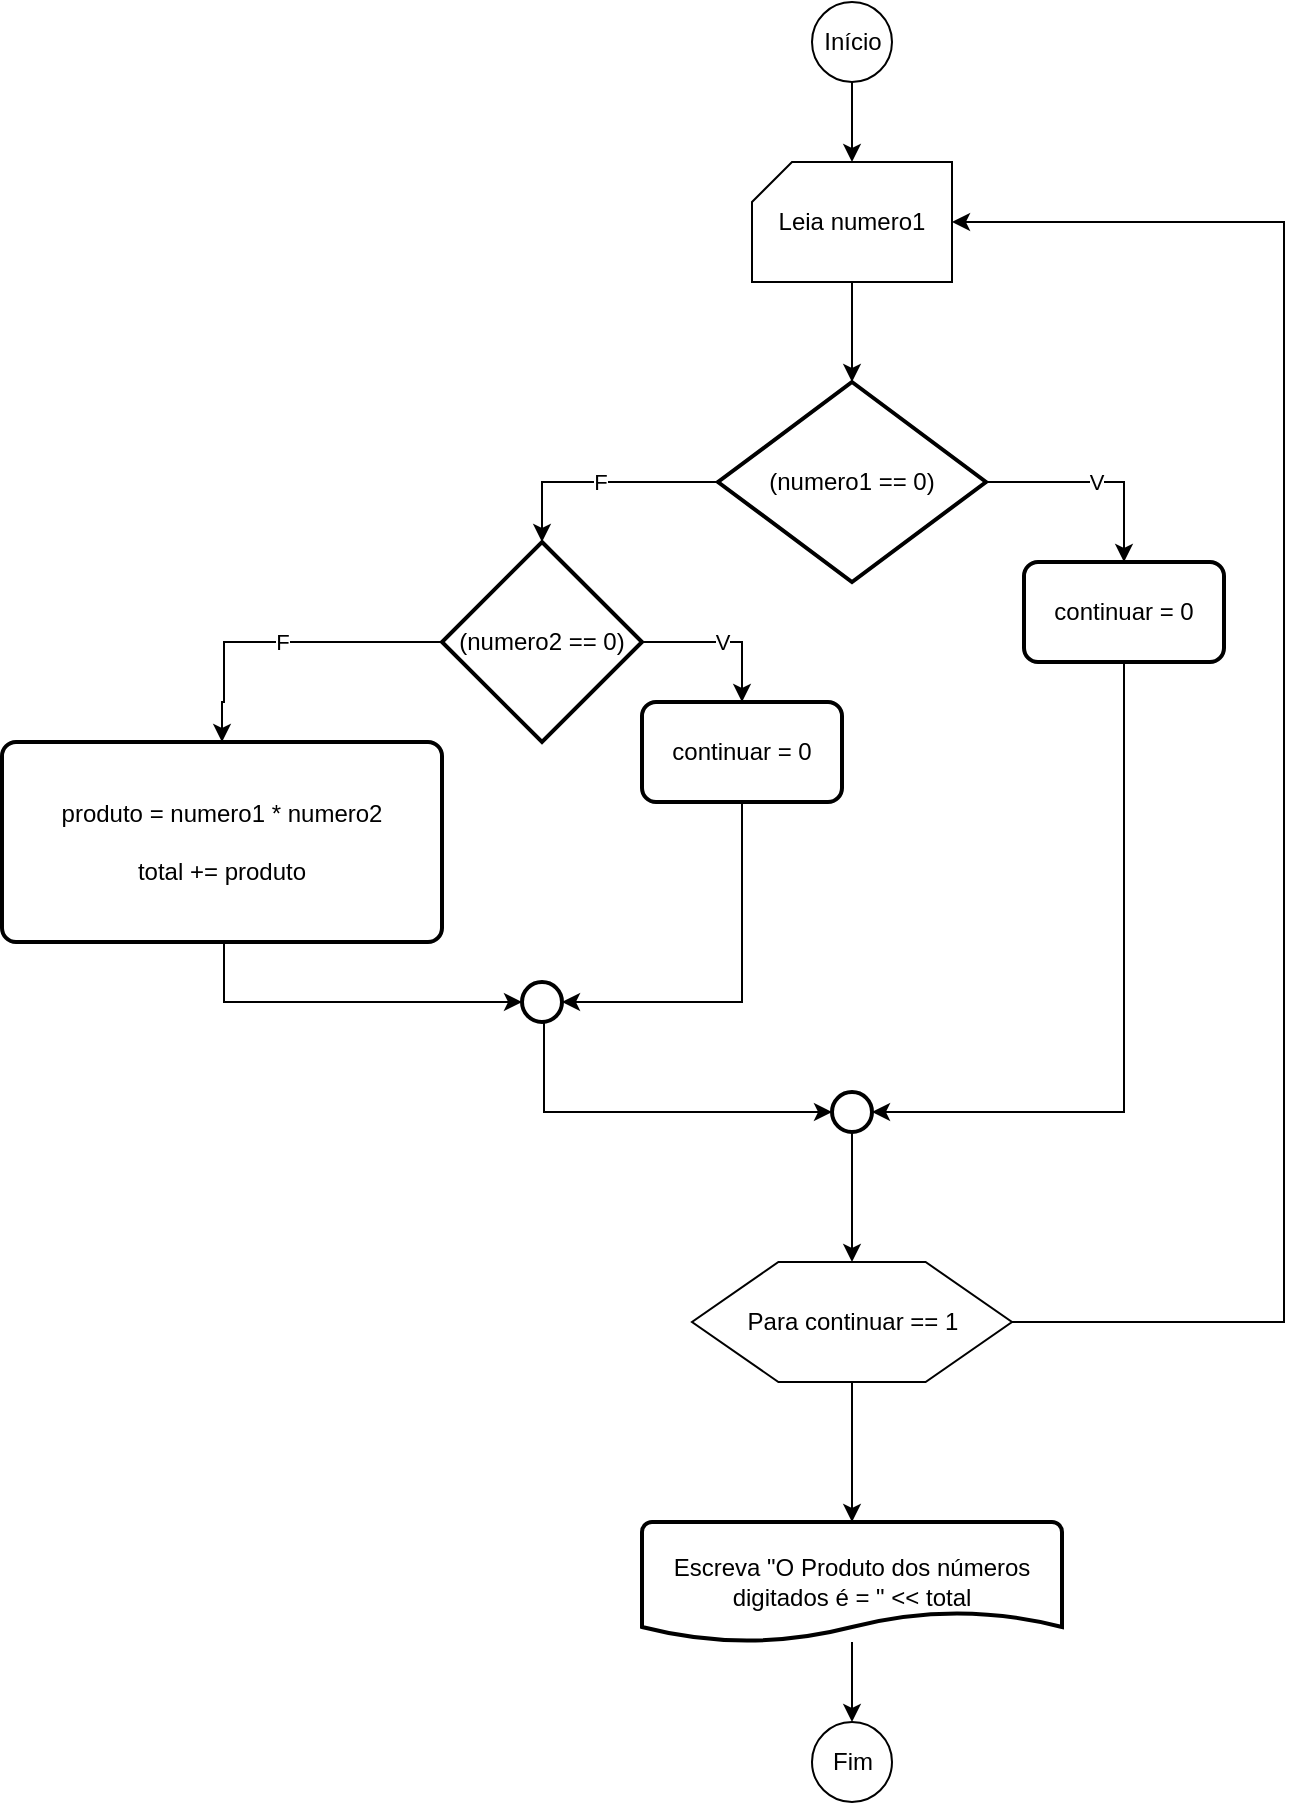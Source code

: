 <mxfile version="18.0.6" type="device"><diagram id="cA1vX4G6LnL0g_Zayi7O" name="Página-1"><mxGraphModel dx="2005" dy="721" grid="1" gridSize="10" guides="1" tooltips="1" connect="1" arrows="1" fold="1" page="1" pageScale="1" pageWidth="827" pageHeight="1169" math="0" shadow="0"><root><mxCell id="0"/><mxCell id="1" parent="0"/><mxCell id="2yFhu3WzO9XrruzzlHZ--3" value="" style="edgeStyle=orthogonalEdgeStyle;rounded=0;orthogonalLoop=1;jettySize=auto;html=1;" edge="1" parent="1" source="dvnRAYETFIJYGeoHaVG1-1" target="2yFhu3WzO9XrruzzlHZ--1"><mxGeometry relative="1" as="geometry"/></mxCell><mxCell id="dvnRAYETFIJYGeoHaVG1-1" value="Início" style="verticalLabelPosition=middle;verticalAlign=middle;html=1;shape=mxgraph.flowchart.on-page_reference;labelPosition=center;align=center;" parent="1" vertex="1"><mxGeometry x="394" y="20" width="40" height="40" as="geometry"/></mxCell><mxCell id="2yFhu3WzO9XrruzzlHZ--7" value="" style="edgeStyle=orthogonalEdgeStyle;rounded=0;orthogonalLoop=1;jettySize=auto;html=1;" edge="1" parent="1" source="2yFhu3WzO9XrruzzlHZ--1" target="2yFhu3WzO9XrruzzlHZ--6"><mxGeometry relative="1" as="geometry"/></mxCell><mxCell id="2yFhu3WzO9XrruzzlHZ--1" value="Leia numero1" style="verticalLabelPosition=middle;verticalAlign=middle;html=1;shape=card;whiteSpace=wrap;size=20;arcSize=12;labelPosition=center;align=center;" vertex="1" parent="1"><mxGeometry x="364" y="100" width="100" height="60" as="geometry"/></mxCell><mxCell id="2yFhu3WzO9XrruzzlHZ--26" style="edgeStyle=orthogonalEdgeStyle;rounded=0;orthogonalLoop=1;jettySize=auto;html=1;entryX=0;entryY=0.5;entryDx=0;entryDy=0;entryPerimeter=0;" edge="1" parent="1" source="2yFhu3WzO9XrruzzlHZ--2" target="2yFhu3WzO9XrruzzlHZ--25"><mxGeometry relative="1" as="geometry"><Array as="points"><mxPoint x="100" y="520"/></Array></mxGeometry></mxCell><mxCell id="2yFhu3WzO9XrruzzlHZ--2" value="produto = numero1 * numero2&lt;br&gt;&lt;br&gt;total += produto" style="rounded=1;whiteSpace=wrap;html=1;absoluteArcSize=1;arcSize=14;strokeWidth=2;" vertex="1" parent="1"><mxGeometry x="-11" y="390" width="220" height="100" as="geometry"/></mxCell><mxCell id="2yFhu3WzO9XrruzzlHZ--15" style="edgeStyle=orthogonalEdgeStyle;rounded=0;orthogonalLoop=1;jettySize=auto;html=1;entryX=1;entryY=0.5;entryDx=0;entryDy=0;entryPerimeter=0;" edge="1" parent="1" source="2yFhu3WzO9XrruzzlHZ--5" target="2yFhu3WzO9XrruzzlHZ--1"><mxGeometry relative="1" as="geometry"><Array as="points"><mxPoint x="630" y="680"/><mxPoint x="630" y="130"/></Array></mxGeometry></mxCell><mxCell id="2yFhu3WzO9XrruzzlHZ--17" style="edgeStyle=orthogonalEdgeStyle;rounded=0;orthogonalLoop=1;jettySize=auto;html=1;entryX=0.5;entryY=0;entryDx=0;entryDy=0;entryPerimeter=0;" edge="1" parent="1" source="2yFhu3WzO9XrruzzlHZ--5" target="2yFhu3WzO9XrruzzlHZ--16"><mxGeometry relative="1" as="geometry"><Array as="points"><mxPoint x="414" y="660"/><mxPoint x="414" y="660"/></Array></mxGeometry></mxCell><mxCell id="2yFhu3WzO9XrruzzlHZ--5" value="Para continuar == 1" style="verticalLabelPosition=middle;verticalAlign=middle;html=1;shape=hexagon;perimeter=hexagonPerimeter2;arcSize=6;size=0.27;labelPosition=center;align=center;" vertex="1" parent="1"><mxGeometry x="334" y="650" width="160" height="60" as="geometry"/></mxCell><mxCell id="2yFhu3WzO9XrruzzlHZ--9" value="V" style="edgeStyle=orthogonalEdgeStyle;rounded=0;orthogonalLoop=1;jettySize=auto;html=1;" edge="1" parent="1" source="2yFhu3WzO9XrruzzlHZ--6" target="2yFhu3WzO9XrruzzlHZ--8"><mxGeometry relative="1" as="geometry"><Array as="points"><mxPoint x="550" y="260"/></Array></mxGeometry></mxCell><mxCell id="2yFhu3WzO9XrruzzlHZ--21" value="F" style="edgeStyle=orthogonalEdgeStyle;rounded=0;orthogonalLoop=1;jettySize=auto;html=1;entryX=0.5;entryY=0;entryDx=0;entryDy=0;entryPerimeter=0;" edge="1" parent="1" source="2yFhu3WzO9XrruzzlHZ--6" target="2yFhu3WzO9XrruzzlHZ--20"><mxGeometry relative="1" as="geometry"/></mxCell><mxCell id="2yFhu3WzO9XrruzzlHZ--6" value="(numero1 == 0)" style="strokeWidth=2;html=1;shape=mxgraph.flowchart.decision;whiteSpace=wrap;" vertex="1" parent="1"><mxGeometry x="347" y="210" width="134" height="100" as="geometry"/></mxCell><mxCell id="2yFhu3WzO9XrruzzlHZ--30" style="edgeStyle=orthogonalEdgeStyle;rounded=0;orthogonalLoop=1;jettySize=auto;html=1;entryX=1;entryY=0.5;entryDx=0;entryDy=0;entryPerimeter=0;" edge="1" parent="1" source="2yFhu3WzO9XrruzzlHZ--8" target="2yFhu3WzO9XrruzzlHZ--28"><mxGeometry relative="1" as="geometry"><Array as="points"><mxPoint x="550" y="575"/></Array></mxGeometry></mxCell><mxCell id="2yFhu3WzO9XrruzzlHZ--8" value="continuar = 0" style="rounded=1;whiteSpace=wrap;html=1;absoluteArcSize=1;arcSize=14;strokeWidth=2;" vertex="1" parent="1"><mxGeometry x="500" y="300" width="100" height="50" as="geometry"/></mxCell><mxCell id="2yFhu3WzO9XrruzzlHZ--19" value="" style="edgeStyle=orthogonalEdgeStyle;rounded=0;orthogonalLoop=1;jettySize=auto;html=1;" edge="1" parent="1" source="2yFhu3WzO9XrruzzlHZ--16" target="2yFhu3WzO9XrruzzlHZ--18"><mxGeometry relative="1" as="geometry"/></mxCell><mxCell id="2yFhu3WzO9XrruzzlHZ--16" value="Escreva &quot;O Produto dos números digitados é = &quot; &amp;lt;&amp;lt; total" style="strokeWidth=2;html=1;shape=mxgraph.flowchart.document2;whiteSpace=wrap;size=0.25;" vertex="1" parent="1"><mxGeometry x="309" y="780" width="210" height="60" as="geometry"/></mxCell><mxCell id="2yFhu3WzO9XrruzzlHZ--18" value="Fim" style="verticalLabelPosition=middle;verticalAlign=middle;html=1;shape=mxgraph.flowchart.on-page_reference;labelPosition=center;align=center;" vertex="1" parent="1"><mxGeometry x="394" y="880" width="40" height="40" as="geometry"/></mxCell><mxCell id="2yFhu3WzO9XrruzzlHZ--23" value="V" style="edgeStyle=orthogonalEdgeStyle;rounded=0;orthogonalLoop=1;jettySize=auto;html=1;" edge="1" parent="1" source="2yFhu3WzO9XrruzzlHZ--20" target="2yFhu3WzO9XrruzzlHZ--22"><mxGeometry relative="1" as="geometry"><Array as="points"><mxPoint x="359" y="340"/></Array></mxGeometry></mxCell><mxCell id="2yFhu3WzO9XrruzzlHZ--24" value="F" style="edgeStyle=orthogonalEdgeStyle;rounded=0;orthogonalLoop=1;jettySize=auto;html=1;" edge="1" parent="1" source="2yFhu3WzO9XrruzzlHZ--20" target="2yFhu3WzO9XrruzzlHZ--2"><mxGeometry relative="1" as="geometry"><Array as="points"><mxPoint x="100" y="340"/><mxPoint x="100" y="370"/><mxPoint x="99" y="370"/></Array></mxGeometry></mxCell><mxCell id="2yFhu3WzO9XrruzzlHZ--20" value="(numero2 == 0)" style="strokeWidth=2;html=1;shape=mxgraph.flowchart.decision;whiteSpace=wrap;" vertex="1" parent="1"><mxGeometry x="209" y="290" width="100" height="100" as="geometry"/></mxCell><mxCell id="2yFhu3WzO9XrruzzlHZ--27" style="edgeStyle=orthogonalEdgeStyle;rounded=0;orthogonalLoop=1;jettySize=auto;html=1;entryX=1;entryY=0.5;entryDx=0;entryDy=0;entryPerimeter=0;" edge="1" parent="1" source="2yFhu3WzO9XrruzzlHZ--22" target="2yFhu3WzO9XrruzzlHZ--25"><mxGeometry relative="1" as="geometry"><Array as="points"><mxPoint x="359" y="520"/></Array></mxGeometry></mxCell><mxCell id="2yFhu3WzO9XrruzzlHZ--22" value="continuar = 0" style="rounded=1;whiteSpace=wrap;html=1;absoluteArcSize=1;arcSize=14;strokeWidth=2;" vertex="1" parent="1"><mxGeometry x="309" y="370" width="100" height="50" as="geometry"/></mxCell><mxCell id="2yFhu3WzO9XrruzzlHZ--29" style="edgeStyle=orthogonalEdgeStyle;rounded=0;orthogonalLoop=1;jettySize=auto;html=1;entryX=0;entryY=0.5;entryDx=0;entryDy=0;entryPerimeter=0;" edge="1" parent="1" source="2yFhu3WzO9XrruzzlHZ--25" target="2yFhu3WzO9XrruzzlHZ--28"><mxGeometry relative="1" as="geometry"><Array as="points"><mxPoint x="260" y="575"/></Array></mxGeometry></mxCell><mxCell id="2yFhu3WzO9XrruzzlHZ--25" value="" style="strokeWidth=2;html=1;shape=mxgraph.flowchart.start_2;whiteSpace=wrap;" vertex="1" parent="1"><mxGeometry x="249" y="510.0" width="20" height="20" as="geometry"/></mxCell><mxCell id="2yFhu3WzO9XrruzzlHZ--31" value="" style="edgeStyle=orthogonalEdgeStyle;rounded=0;orthogonalLoop=1;jettySize=auto;html=1;" edge="1" parent="1" source="2yFhu3WzO9XrruzzlHZ--28" target="2yFhu3WzO9XrruzzlHZ--5"><mxGeometry relative="1" as="geometry"/></mxCell><mxCell id="2yFhu3WzO9XrruzzlHZ--28" value="" style="strokeWidth=2;html=1;shape=mxgraph.flowchart.start_2;whiteSpace=wrap;" vertex="1" parent="1"><mxGeometry x="404" y="565.0" width="20" height="20" as="geometry"/></mxCell></root></mxGraphModel></diagram></mxfile>